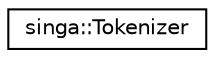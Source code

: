 digraph "Graphical Class Hierarchy"
{
  edge [fontname="Helvetica",fontsize="10",labelfontname="Helvetica",labelfontsize="10"];
  node [fontname="Helvetica",fontsize="10",shape=record];
  rankdir="LR";
  Node0 [label="singa::Tokenizer",height=0.2,width=0.4,color="black", fillcolor="white", style="filled",URL="$classsinga_1_1Tokenizer.html",tooltip="Tokenize a string. "];
}
